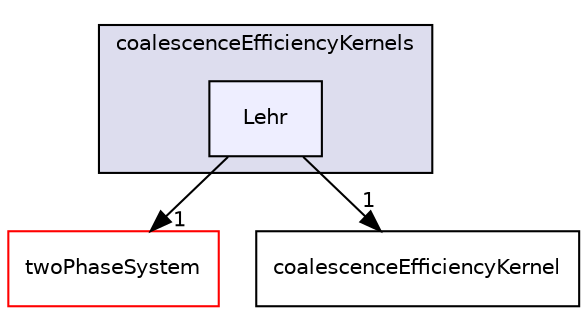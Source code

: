 digraph "Lehr" {
  bgcolor=transparent;
  compound=true
  node [ fontsize="10", fontname="Helvetica"];
  edge [ labelfontsize="10", labelfontname="Helvetica"];
  subgraph clusterdir_f8cea5ddaf85017118957b9ebd36b43c {
    graph [ bgcolor="#ddddee", pencolor="black", label="coalescenceEfficiencyKernels" fontname="Helvetica", fontsize="10", URL="dir_f8cea5ddaf85017118957b9ebd36b43c.html"]
  dir_dc7395aa39b66078ddce205df3e4fb6a [shape=box, label="Lehr", style="filled", fillcolor="#eeeeff", pencolor="black", URL="dir_dc7395aa39b66078ddce205df3e4fb6a.html"];
  }
  dir_c8dd8d838525102dfd397a50c2714810 [shape=box label="twoPhaseSystem" color="red" URL="dir_c8dd8d838525102dfd397a50c2714810.html"];
  dir_64201f64a97ea2db4703a1fa734f7314 [shape=box label="coalescenceEfficiencyKernel" URL="dir_64201f64a97ea2db4703a1fa734f7314.html"];
  dir_dc7395aa39b66078ddce205df3e4fb6a->dir_c8dd8d838525102dfd397a50c2714810 [headlabel="1", labeldistance=1.5 headhref="dir_000211_000054.html"];
  dir_dc7395aa39b66078ddce205df3e4fb6a->dir_64201f64a97ea2db4703a1fa734f7314 [headlabel="1", labeldistance=1.5 headhref="dir_000211_000076.html"];
}

